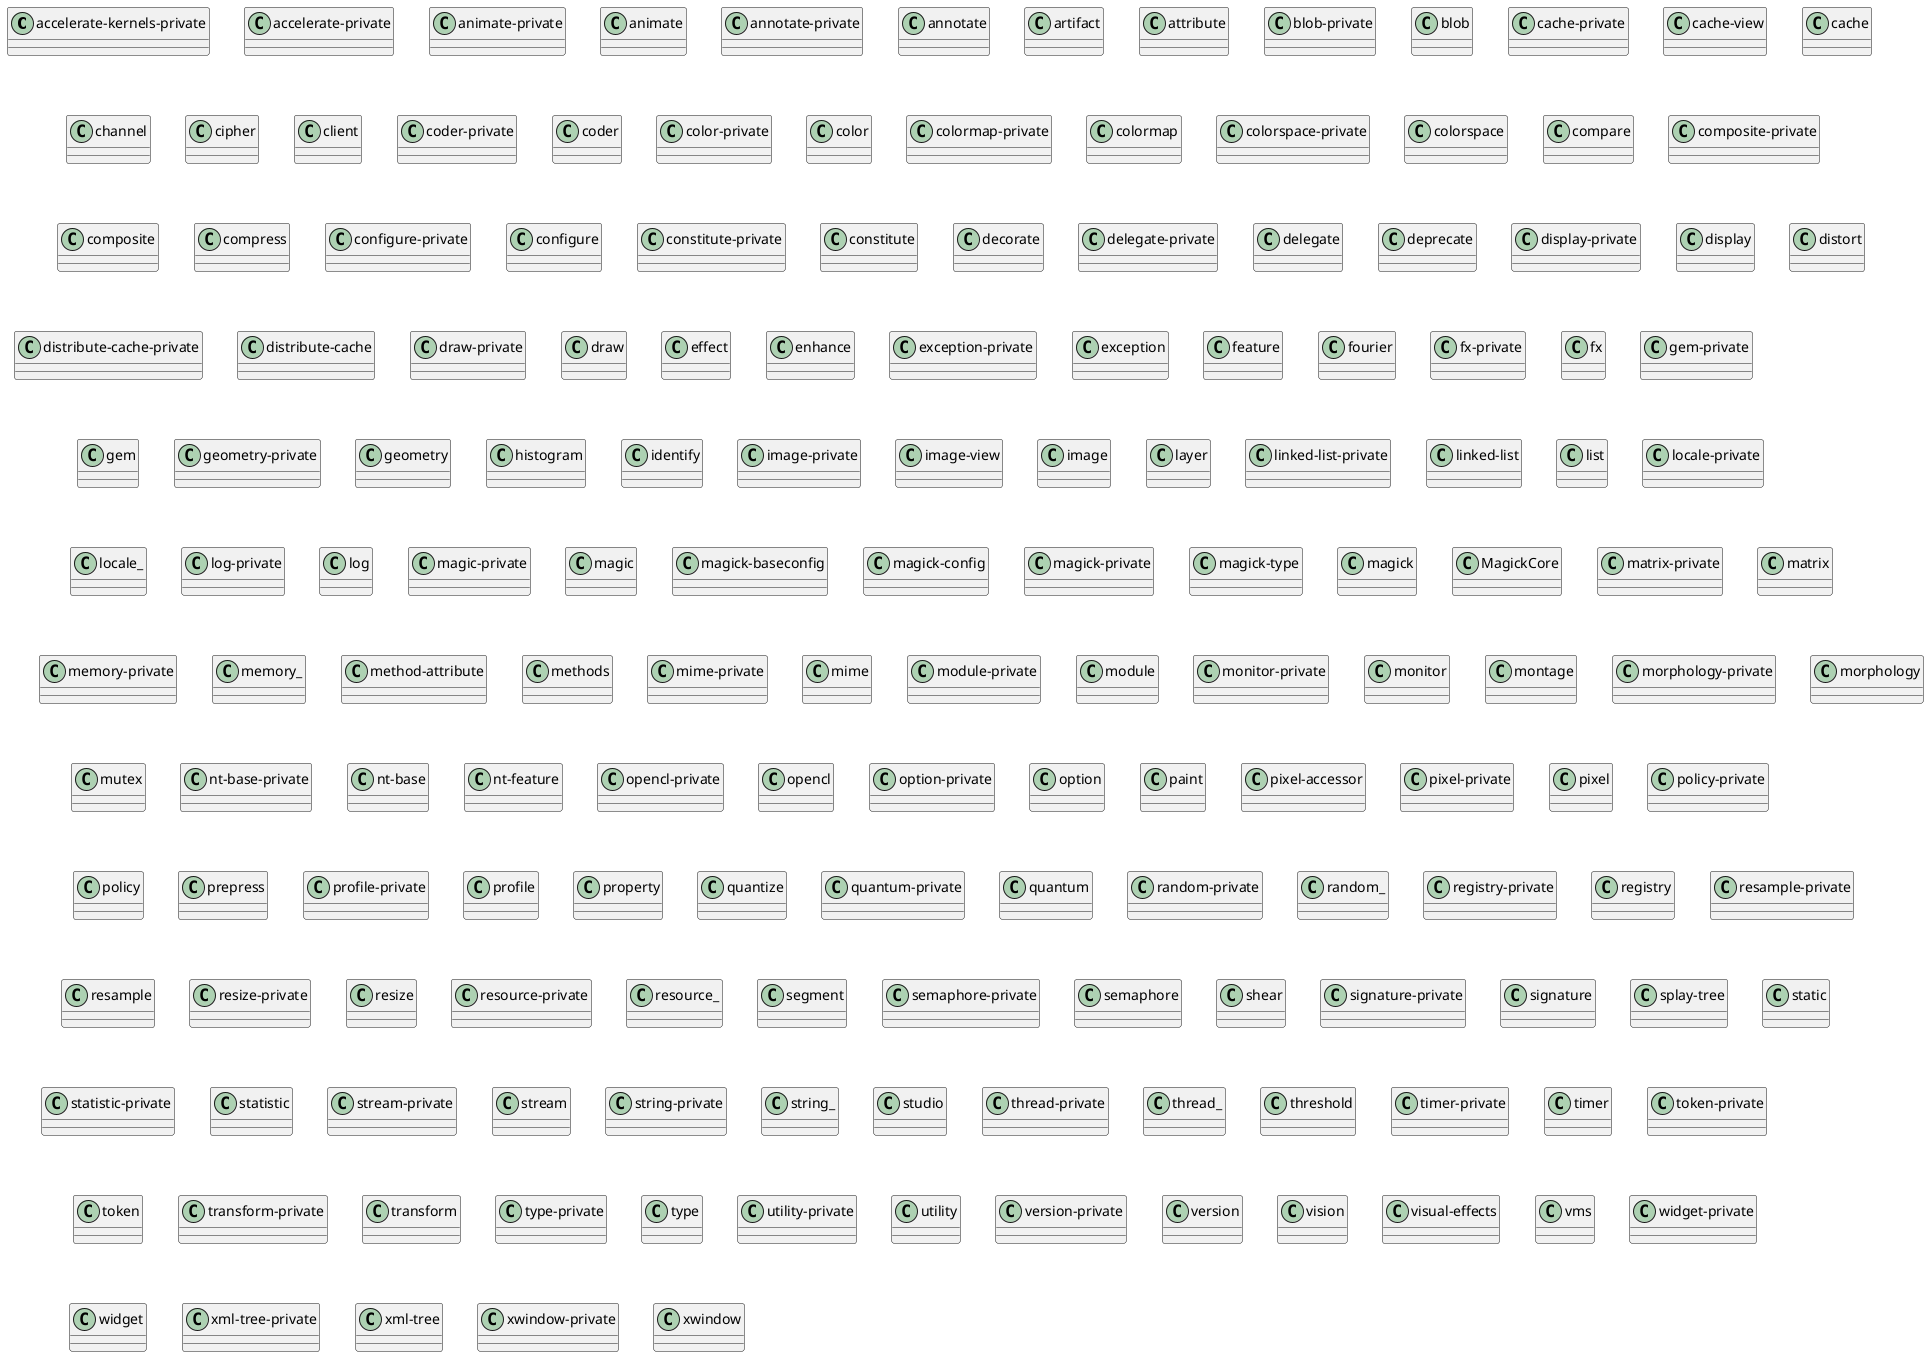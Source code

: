 @startuml

class accelerate-kernels-private
class accelerate-private
class animate-private
class animate
class annotate-private
class annotate
class artifact
class attribute
class blob-private
class blob
class cache-private
class cache-view
class cache
class channel
class cipher
class client
class coder-private
class coder
class color-private
class color
class colormap-private
class colormap
class colorspace-private
class colorspace
class compare
class composite-private
class composite
class compress
class configure-private
class configure
class constitute-private
class constitute
class decorate
class delegate-private
class delegate
class deprecate
class display-private
class display
class distort
class distribute-cache-private
class distribute-cache
class draw-private
class draw
class effect
class enhance
class exception-private
class exception
class feature
class fourier
class fx-private
class fx
class gem-private
class gem
class geometry-private
class geometry
class histogram
class identify
class image-private
class image-view
class image
class layer
class linked-list-private
class linked-list
class list
class locale-private
class locale_
class log-private
class log
class magic-private
class magic
class magick-baseconfig
class magick-config
class magick-private
class magick-type
class magick
class MagickCore
class matrix-private
class matrix
class memory-private
class memory_
class method-attribute
class methods
class mime-private
class mime
class module-private
class module
class monitor-private
class monitor
class montage
class morphology-private
class morphology
class mutex
class nt-base-private
class nt-base
class nt-feature
class opencl-private
class opencl
class option-private
class option
class paint
class pixel-accessor
class pixel-private
class pixel
class policy-private
class policy
class prepress
class profile-private
class profile
class property
class quantize
class quantum-private
class quantum
class random-private
class random_
class registry-private
class registry
class resample-private
class resample
class resize-private
class resize
class resource-private
class resource_
class segment
class semaphore-private
class semaphore
class shear
class signature-private
class signature
class splay-tree
class static
class statistic-private
class statistic
class stream-private
class stream
class string-private
class string_
class studio
class thread-private
class thread_
class threshold
class timer-private
class timer
class token-private
class token
class transform-private
class transform
class type-private
class type
class utility-private
class utility
class version-private
class version
class vision
class visual-effects
class vms
class widget-private
class widget
class xml-tree-private
class xml-tree
class xwindow-private
class xwindow

@enduml

